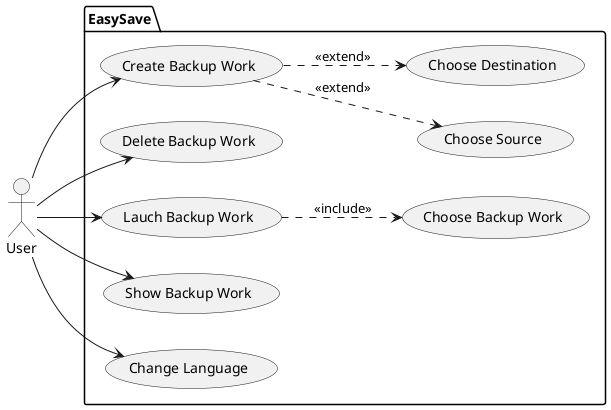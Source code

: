@startuml
left to right direction
actor User as U
' actor "OS (File Manager)" as OS
package EasySave {
  usecase "Create Backup Work" as UC1
  usecase "Delete Backup Work" as UC2
  usecase "Lauch Backup Work" as UC3
  usecase "Show Backup Work" as UC4
  usecase "Choose Backup Work" as UC5
  usecase "Choose Source" as UC6
  usecase "Choose Destination" as UC7
  usecase "Change Language" as UC8
}
U --> UC8
U --> UC1
UC1 ..> UC6 : <<extend>>
UC1 ..> UC7 : <<extend>>
U --> UC2
U --> UC3
U --> UC4
UC3 ..> UC5 : <<include>>

' UC3 -- OS 


@enduml